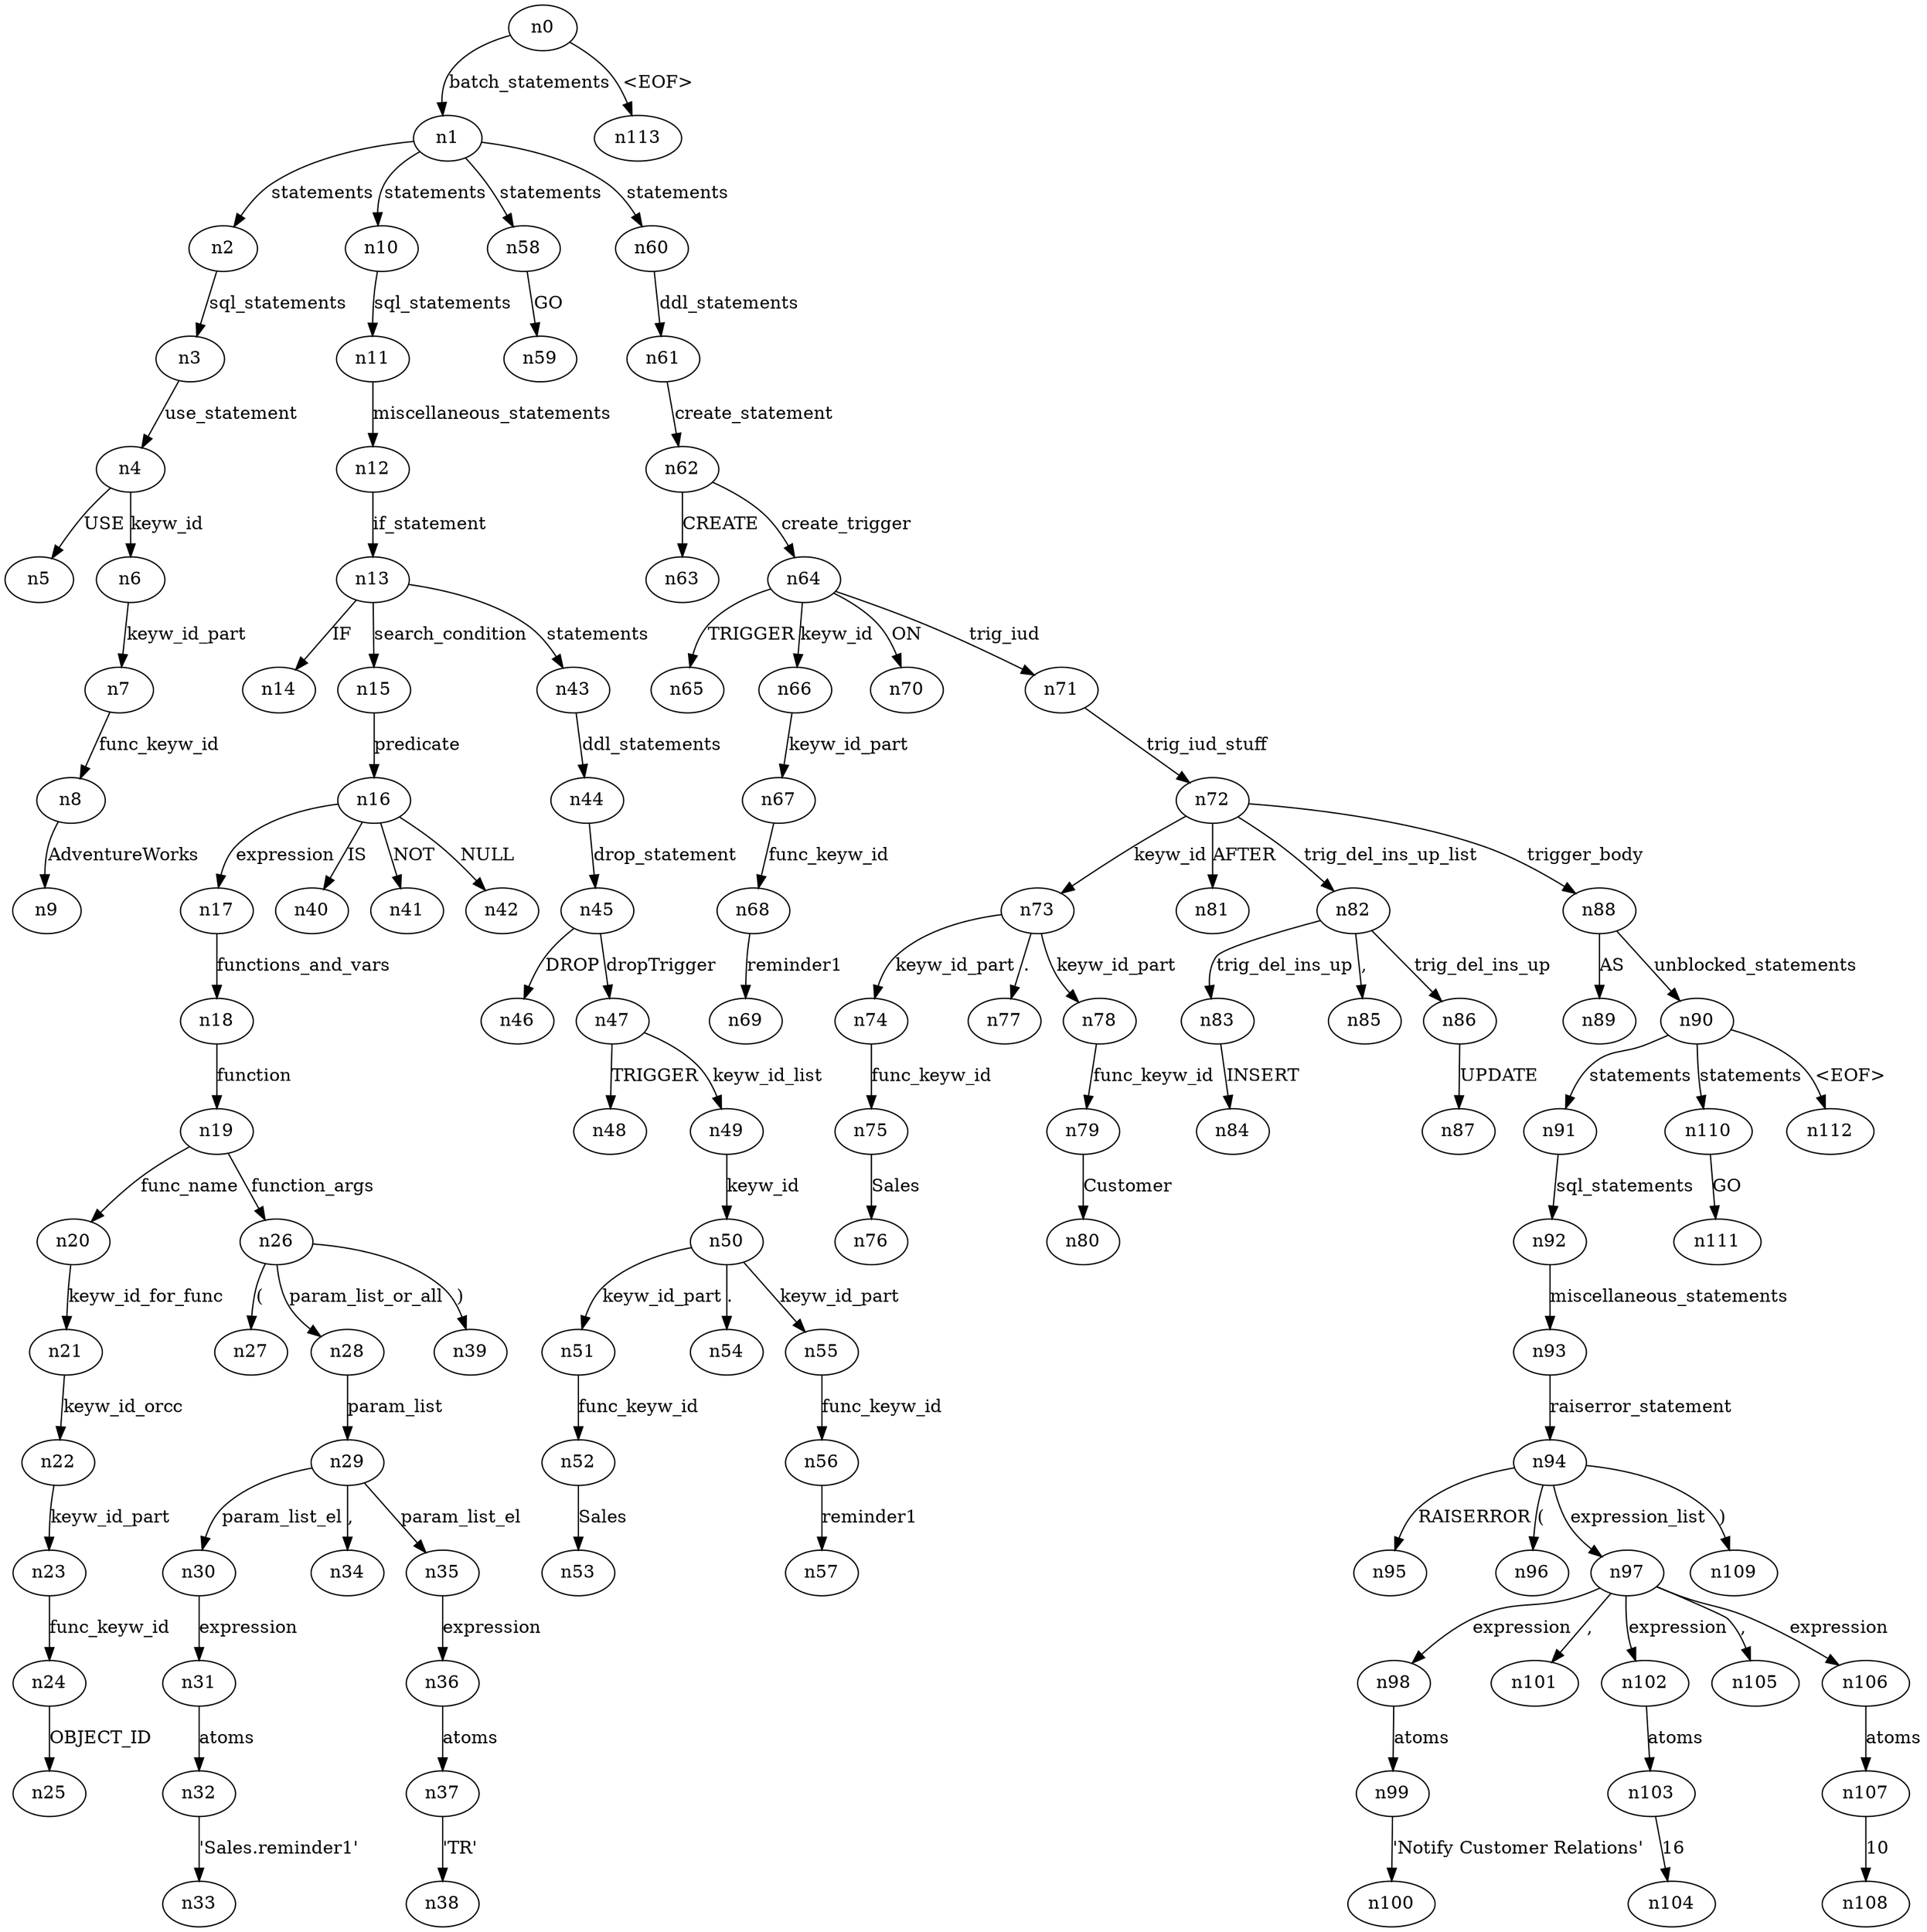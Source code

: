 digraph ParseTree {
  n0 -> n1 [label="batch_statements"];
  n1 -> n2 [label="statements"];
  n2 -> n3 [label="sql_statements"];
  n3 -> n4 [label="use_statement"];
  n4 -> n5 [label="USE"];
  n4 -> n6 [label="keyw_id"];
  n6 -> n7 [label="keyw_id_part"];
  n7 -> n8 [label="func_keyw_id"];
  n8 -> n9 [label="AdventureWorks"];
  n1 -> n10 [label="statements"];
  n10 -> n11 [label="sql_statements"];
  n11 -> n12 [label="miscellaneous_statements"];
  n12 -> n13 [label="if_statement"];
  n13 -> n14 [label="IF"];
  n13 -> n15 [label="search_condition"];
  n15 -> n16 [label="predicate"];
  n16 -> n17 [label="expression"];
  n17 -> n18 [label="functions_and_vars"];
  n18 -> n19 [label="function"];
  n19 -> n20 [label="func_name"];
  n20 -> n21 [label="keyw_id_for_func"];
  n21 -> n22 [label="keyw_id_orcc"];
  n22 -> n23 [label="keyw_id_part"];
  n23 -> n24 [label="func_keyw_id"];
  n24 -> n25 [label="OBJECT_ID"];
  n19 -> n26 [label="function_args"];
  n26 -> n27 [label="("];
  n26 -> n28 [label="param_list_or_all"];
  n28 -> n29 [label="param_list"];
  n29 -> n30 [label="param_list_el"];
  n30 -> n31 [label="expression"];
  n31 -> n32 [label="atoms"];
  n32 -> n33 [label="'Sales.reminder1'"];
  n29 -> n34 [label=","];
  n29 -> n35 [label="param_list_el"];
  n35 -> n36 [label="expression"];
  n36 -> n37 [label="atoms"];
  n37 -> n38 [label="'TR'"];
  n26 -> n39 [label=")"];
  n16 -> n40 [label="IS"];
  n16 -> n41 [label="NOT"];
  n16 -> n42 [label="NULL"];
  n13 -> n43 [label="statements"];
  n43 -> n44 [label="ddl_statements"];
  n44 -> n45 [label="drop_statement"];
  n45 -> n46 [label="DROP"];
  n45 -> n47 [label="dropTrigger"];
  n47 -> n48 [label="TRIGGER"];
  n47 -> n49 [label="keyw_id_list"];
  n49 -> n50 [label="keyw_id"];
  n50 -> n51 [label="keyw_id_part"];
  n51 -> n52 [label="func_keyw_id"];
  n52 -> n53 [label="Sales"];
  n50 -> n54 [label="."];
  n50 -> n55 [label="keyw_id_part"];
  n55 -> n56 [label="func_keyw_id"];
  n56 -> n57 [label="reminder1"];
  n1 -> n58 [label="statements"];
  n58 -> n59 [label="GO"];
  n1 -> n60 [label="statements"];
  n60 -> n61 [label="ddl_statements"];
  n61 -> n62 [label="create_statement"];
  n62 -> n63 [label="CREATE"];
  n62 -> n64 [label="create_trigger"];
  n64 -> n65 [label="TRIGGER"];
  n64 -> n66 [label="keyw_id"];
  n66 -> n67 [label="keyw_id_part"];
  n67 -> n68 [label="func_keyw_id"];
  n68 -> n69 [label="reminder1"];
  n64 -> n70 [label="ON"];
  n64 -> n71 [label="trig_iud"];
  n71 -> n72 [label="trig_iud_stuff"];
  n72 -> n73 [label="keyw_id"];
  n73 -> n74 [label="keyw_id_part"];
  n74 -> n75 [label="func_keyw_id"];
  n75 -> n76 [label="Sales"];
  n73 -> n77 [label="."];
  n73 -> n78 [label="keyw_id_part"];
  n78 -> n79 [label="func_keyw_id"];
  n79 -> n80 [label="Customer"];
  n72 -> n81 [label="AFTER"];
  n72 -> n82 [label="trig_del_ins_up_list"];
  n82 -> n83 [label="trig_del_ins_up"];
  n83 -> n84 [label="INSERT"];
  n82 -> n85 [label=","];
  n82 -> n86 [label="trig_del_ins_up"];
  n86 -> n87 [label="UPDATE"];
  n72 -> n88 [label="trigger_body"];
  n88 -> n89 [label="AS"];
  n88 -> n90 [label="unblocked_statements"];
  n90 -> n91 [label="statements"];
  n91 -> n92 [label="sql_statements"];
  n92 -> n93 [label="miscellaneous_statements"];
  n93 -> n94 [label="raiserror_statement"];
  n94 -> n95 [label="RAISERROR"];
  n94 -> n96 [label="("];
  n94 -> n97 [label="expression_list"];
  n97 -> n98 [label="expression"];
  n98 -> n99 [label="atoms"];
  n99 -> n100 [label="'Notify Customer Relations'"];
  n97 -> n101 [label=","];
  n97 -> n102 [label="expression"];
  n102 -> n103 [label="atoms"];
  n103 -> n104 [label="16"];
  n97 -> n105 [label=","];
  n97 -> n106 [label="expression"];
  n106 -> n107 [label="atoms"];
  n107 -> n108 [label="10"];
  n94 -> n109 [label=")"];
  n90 -> n110 [label="statements"];
  n110 -> n111 [label="GO"];
  n90 -> n112 [label="<EOF>"];
  n0 -> n113 [label="<EOF>"];
}